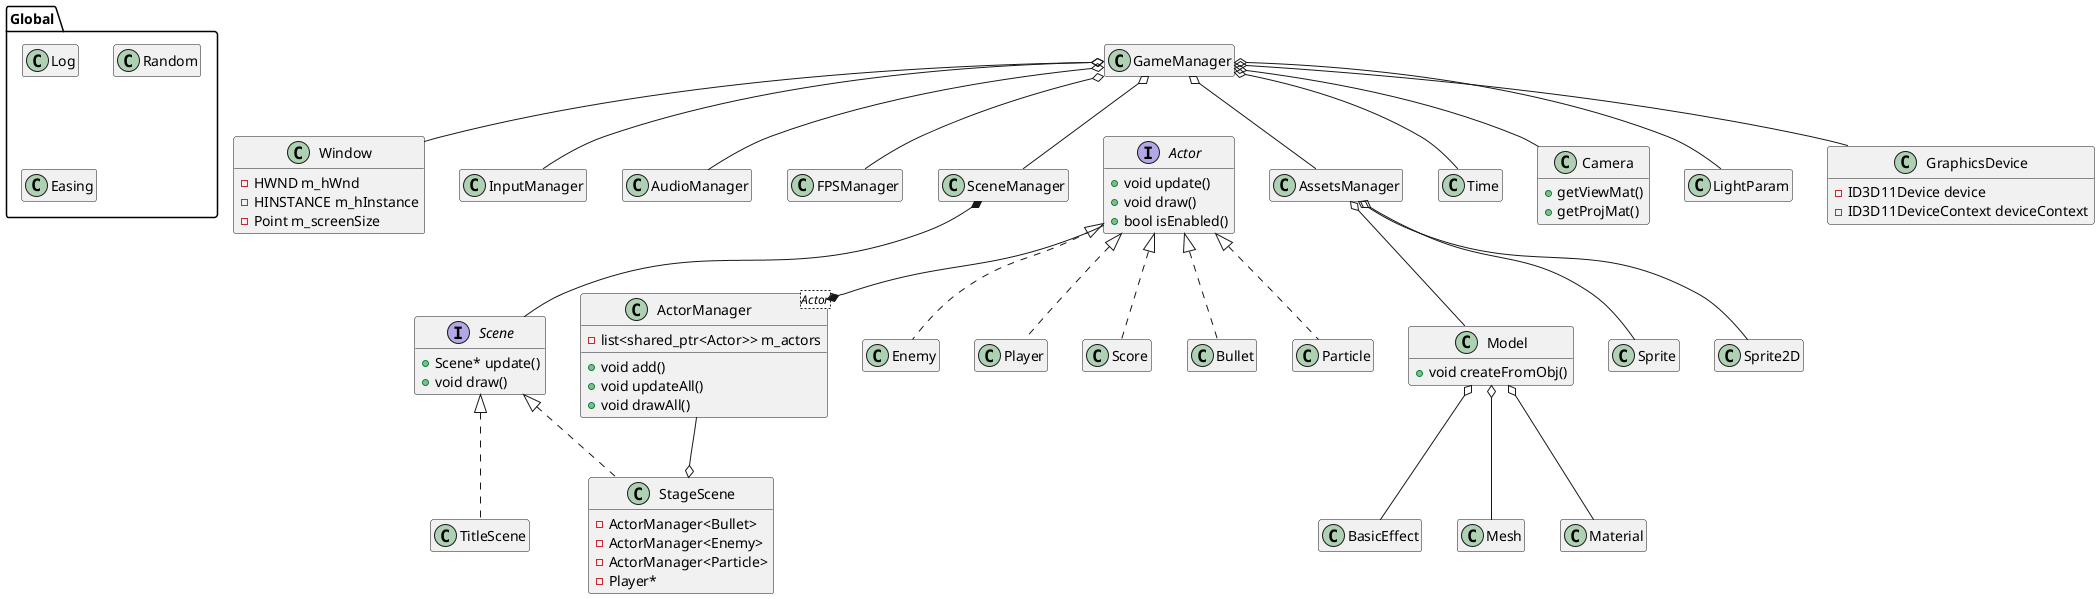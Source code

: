@startuml

hide empty members

class GameManager {
}

' MainModules
class Window {
    - HWND m_hWnd
    - HINSTANCE m_hInstance
    - Point m_screenSize
} 

class InputManager
class AudioManager
class FPSManager
class SceneManager
class AssetsManager
class Time
class Camera {
    + getViewMat()
    + getProjMat()
}
class LightParam

class GraphicsDevice {
    - ID3D11Device device
    - ID3D11DeviceContext deviceContext
}

' Scenes
Interface Scene {
    + Scene* update()
    + void draw()
}
class TitleScene
class StageScene {
    - ActorManager<Bullet>
    - ActorManager<Enemy>
    - ActorManager<Particle>
    - Player*
}

' Assets
class Model {
    + void createFromObj()
}
class BasicEffect
class Mesh
class Material
class Sprite
class Sprite2D

' Actors
class ActorManager<Actor> {
    - list<shared_ptr<Actor>> m_actors
    + void add()
    + void updateAll()
    + void drawAll()
}
Interface Actor {
    + void update()
    + void draw()
    + bool isEnabled()
}
class Enemy
class Player
class Score
class Bullet
class Particle

' GlobalFunctions
package Global {
    class Log
    class Random
    class Easing
}

GameManager o-- AssetsManager 
GameManager o-- Window
GameManager o-- GraphicsDevice
GameManager o-- InputManager
GameManager o-- AudioManager
GameManager o-- LightParam
GameManager o-- Camera
GameManager o-- FPSManager
GameManager o-- SceneManager
GameManager o-- Time

SceneManager *-- Scene

Scene <|.. TitleScene
Scene <|.. StageScene

AssetsManager o-- Model
AssetsManager o-- Sprite
AssetsManager o-- Sprite2D

Model o-- BasicEffect
Model o-- Mesh
Model o-- Material

Actor -d-* ActorManager
Actor <|.. Enemy
Actor <|.. Player
Actor <|.. Score
Actor <|.. Bullet
Actor <|.. Particle

ActorManager -d-o StageScene

@enduml